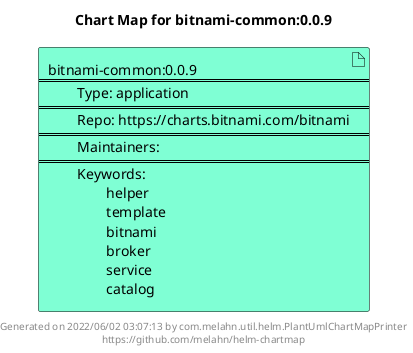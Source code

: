 @startuml
skinparam linetype ortho
skinparam backgroundColor white
skinparam usecaseBorderColor black
skinparam usecaseArrowColor LightSlateGray
skinparam artifactBorderColor black
skinparam artifactArrowColor LightSlateGray

title Chart Map for bitnami-common:0.0.9

'There is one referenced Helm Chart
artifact "bitnami-common:0.0.9\n====\n\tType: application\n====\n\tRepo: https://charts.bitnami.com/bitnami\n====\n\tMaintainers: \n====\n\tKeywords: \n\t\thelper\n\t\ttemplate\n\t\tbitnami\n\t\tbroker\n\t\tservice\n\t\tcatalog" as bitnami_common_0_0_9 #Aquamarine

'There are 0 referenced Docker Images

'Chart Dependencies

center footer Generated on 2022/06/02 03:07:13 by com.melahn.util.helm.PlantUmlChartMapPrinter\nhttps://github.com/melahn/helm-chartmap
@enduml
